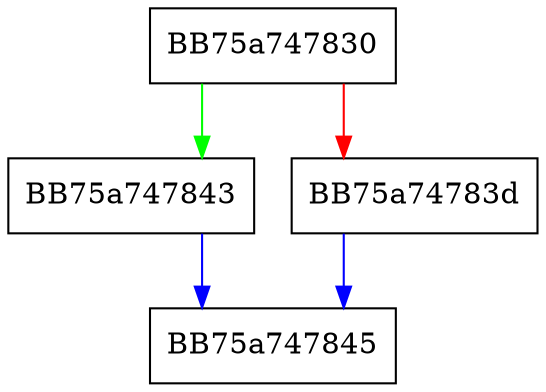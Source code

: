 digraph CloseFile {
  node [shape="box"];
  graph [splines=ortho];
  BB75a747830 -> BB75a747843 [color="green"];
  BB75a747830 -> BB75a74783d [color="red"];
  BB75a74783d -> BB75a747845 [color="blue"];
  BB75a747843 -> BB75a747845 [color="blue"];
}